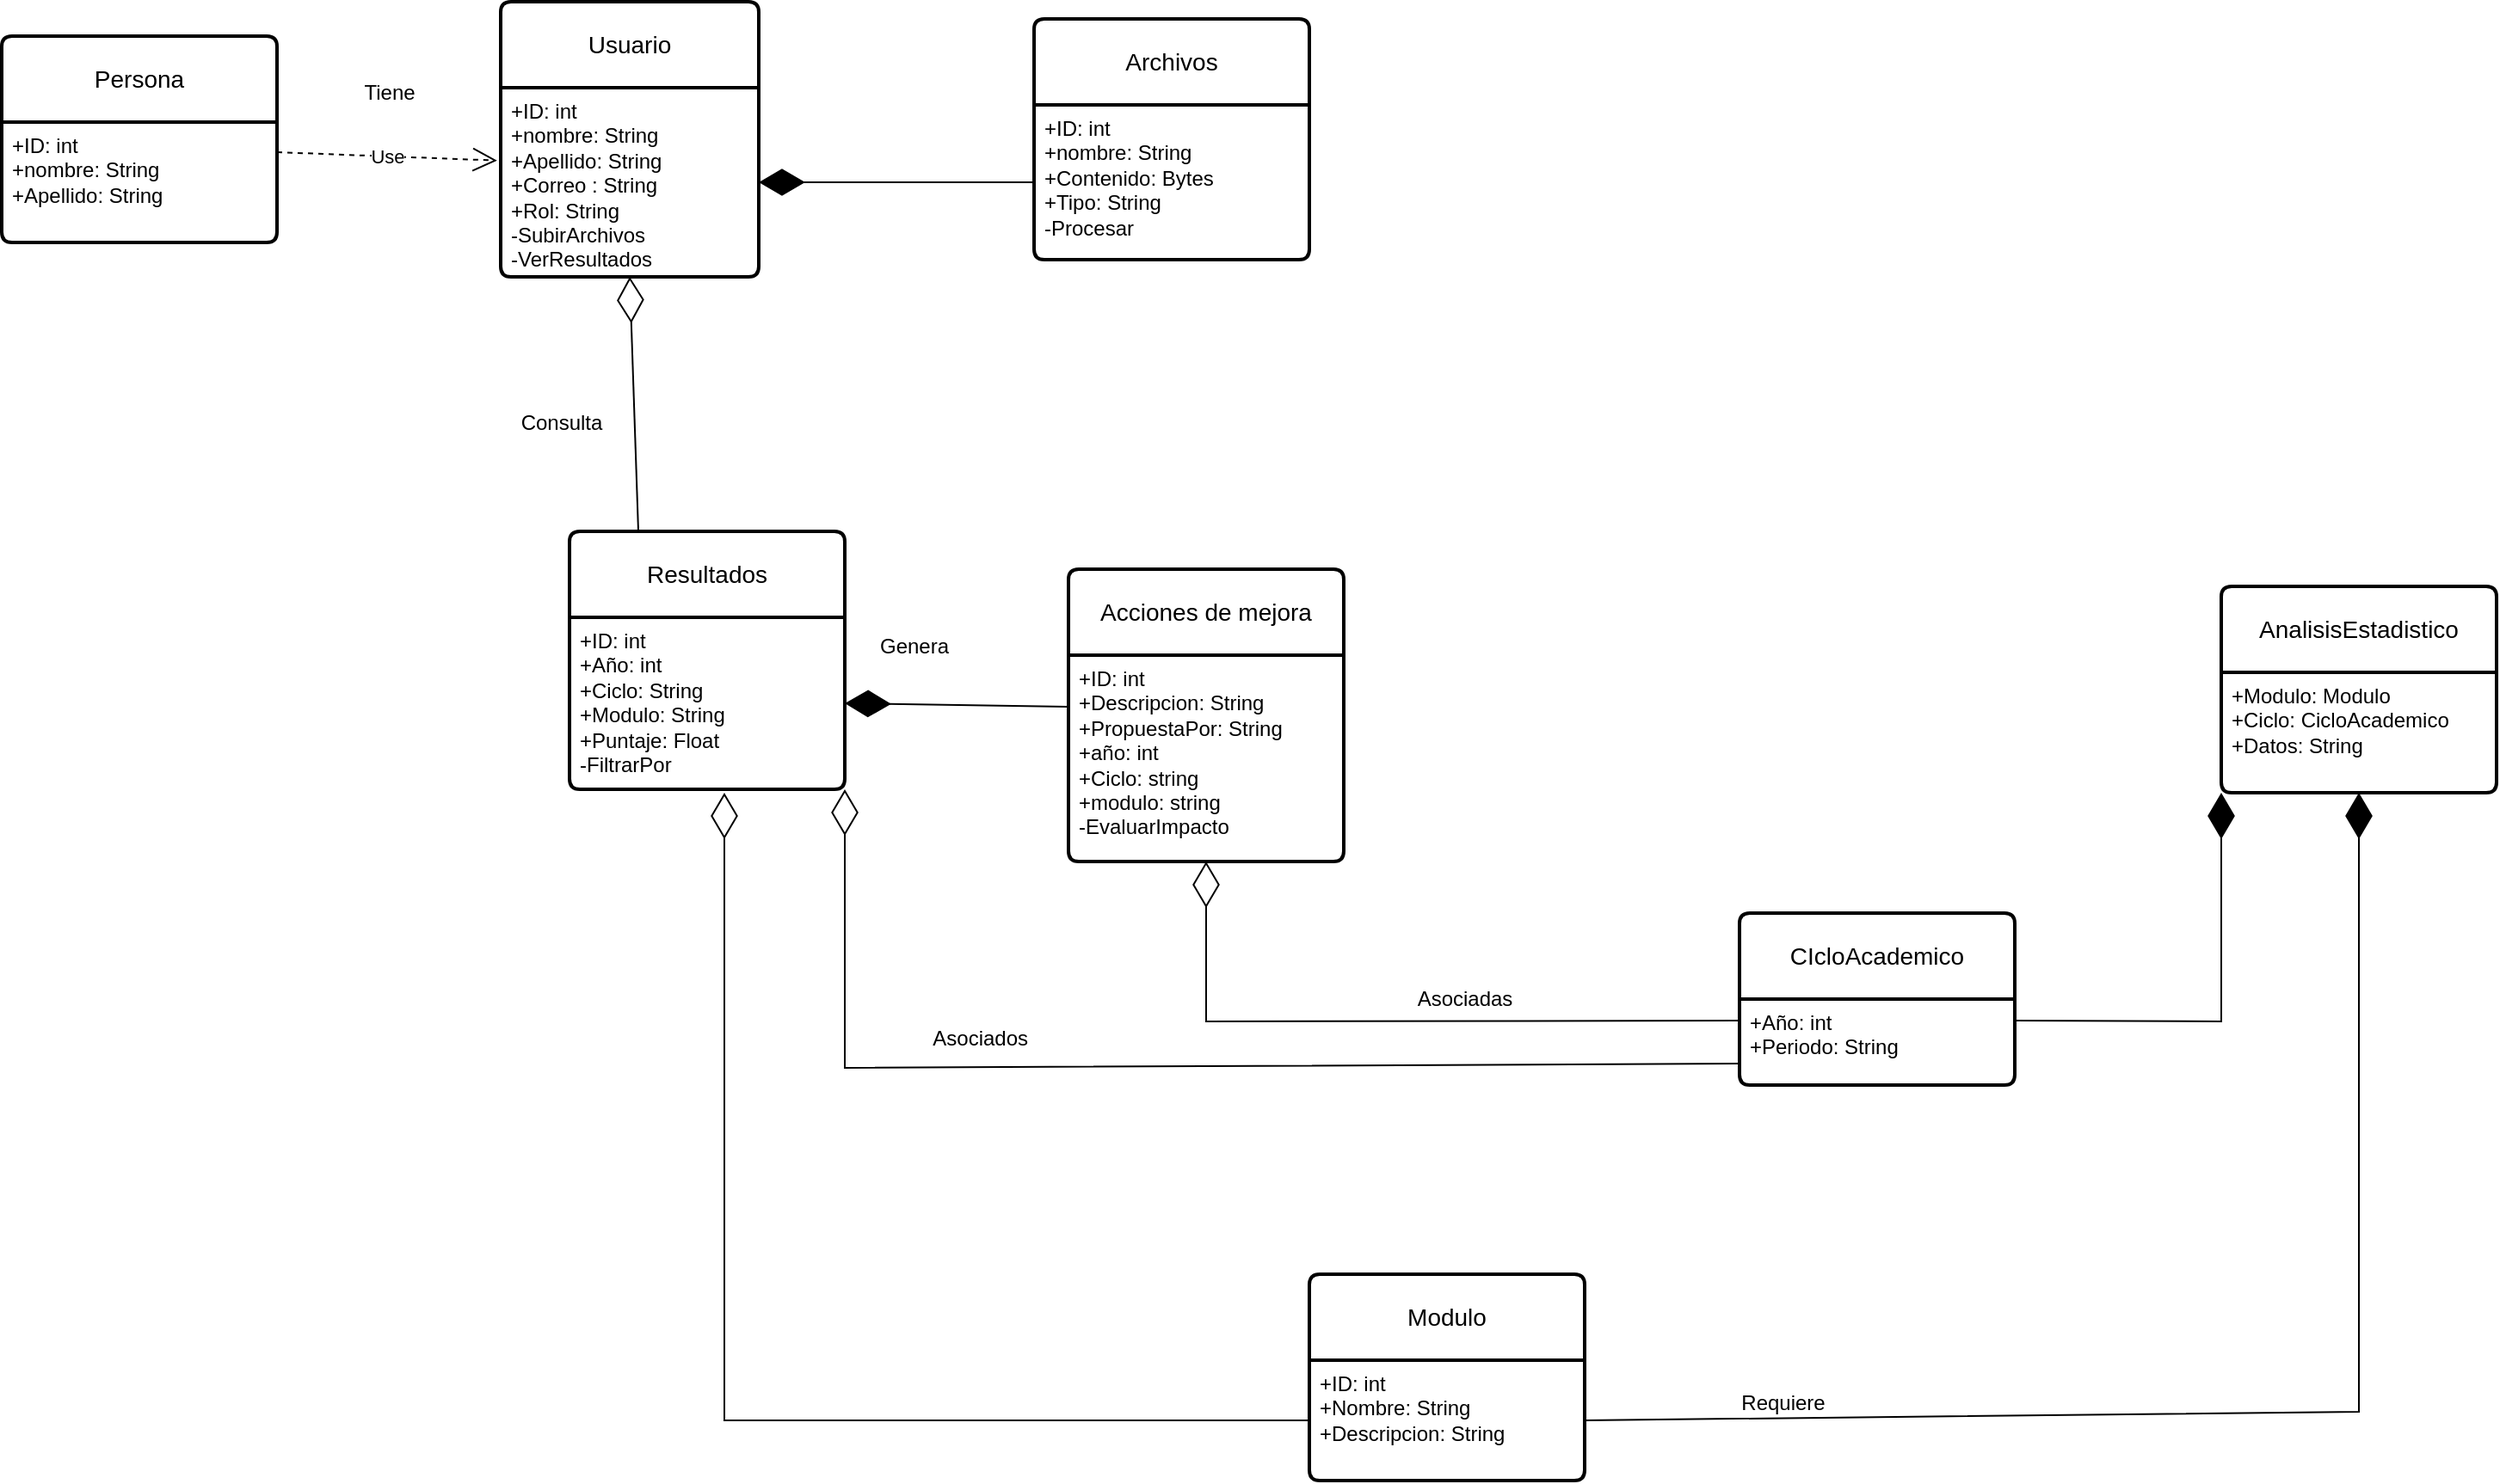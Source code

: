 <mxfile version="27.0.9">
  <diagram id="C5RBs43oDa-KdzZeNtuy" name="Page-1">
    <mxGraphModel grid="1" page="1" gridSize="10" guides="1" tooltips="1" connect="1" arrows="1" fold="1" pageScale="1" pageWidth="827" pageHeight="1169" math="0" shadow="0">
      <root>
        <mxCell id="WIyWlLk6GJQsqaUBKTNV-0" />
        <mxCell id="WIyWlLk6GJQsqaUBKTNV-1" parent="WIyWlLk6GJQsqaUBKTNV-0" />
        <mxCell id="IKT9y48lWkDk8ErgsM7a-4" value="Usuario" style="swimlane;childLayout=stackLayout;horizontal=1;startSize=50;horizontalStack=0;rounded=1;fontSize=14;fontStyle=0;strokeWidth=2;resizeParent=0;resizeLast=1;shadow=0;dashed=0;align=center;arcSize=4;whiteSpace=wrap;html=1;" vertex="1" parent="WIyWlLk6GJQsqaUBKTNV-1">
          <mxGeometry x="270" y="730" width="150" height="160" as="geometry">
            <mxRectangle x="40" y="200" width="90" height="50" as="alternateBounds" />
          </mxGeometry>
        </mxCell>
        <mxCell id="IKT9y48lWkDk8ErgsM7a-5" value="+ID: int&lt;div&gt;+nombre: String&lt;/div&gt;&lt;div&gt;+Apellido: String&lt;/div&gt;&lt;div&gt;+Correo : String&lt;/div&gt;&lt;div&gt;+Rol: String&lt;/div&gt;&lt;div&gt;-SubirArchivos&lt;/div&gt;&lt;div&gt;-VerResultados&lt;/div&gt;" style="align=left;strokeColor=none;fillColor=none;spacingLeft=4;spacingRight=4;fontSize=12;verticalAlign=top;resizable=0;rotatable=0;part=1;html=1;whiteSpace=wrap;" vertex="1" parent="IKT9y48lWkDk8ErgsM7a-4">
          <mxGeometry y="50" width="150" height="110" as="geometry" />
        </mxCell>
        <mxCell id="IKT9y48lWkDk8ErgsM7a-6" value="Archivos" style="swimlane;childLayout=stackLayout;horizontal=1;startSize=50;horizontalStack=0;rounded=1;fontSize=14;fontStyle=0;strokeWidth=2;resizeParent=0;resizeLast=1;shadow=0;dashed=0;align=center;arcSize=4;whiteSpace=wrap;html=1;" vertex="1" parent="WIyWlLk6GJQsqaUBKTNV-1">
          <mxGeometry x="580" y="740" width="160" height="140" as="geometry">
            <mxRectangle x="430" y="220" width="90" height="50" as="alternateBounds" />
          </mxGeometry>
        </mxCell>
        <mxCell id="IKT9y48lWkDk8ErgsM7a-7" value="+ID: int&lt;div&gt;+nombre: String&lt;/div&gt;&lt;div&gt;+Contenido: Bytes&lt;/div&gt;&lt;div&gt;+Tipo: String&lt;/div&gt;&lt;div&gt;-Procesar&lt;/div&gt;" style="align=left;strokeColor=none;fillColor=none;spacingLeft=4;spacingRight=4;fontSize=12;verticalAlign=top;resizable=0;rotatable=0;part=1;html=1;whiteSpace=wrap;" vertex="1" parent="IKT9y48lWkDk8ErgsM7a-6">
          <mxGeometry y="50" width="160" height="90" as="geometry" />
        </mxCell>
        <mxCell id="IKT9y48lWkDk8ErgsM7a-15" value="Resultados" style="swimlane;childLayout=stackLayout;horizontal=1;startSize=50;horizontalStack=0;rounded=1;fontSize=14;fontStyle=0;strokeWidth=2;resizeParent=0;resizeLast=1;shadow=0;dashed=0;align=center;arcSize=4;whiteSpace=wrap;html=1;" vertex="1" parent="WIyWlLk6GJQsqaUBKTNV-1">
          <mxGeometry x="310" y="1038" width="160" height="150" as="geometry">
            <mxRectangle x="110" y="880" width="110" height="50" as="alternateBounds" />
          </mxGeometry>
        </mxCell>
        <mxCell id="IKT9y48lWkDk8ErgsM7a-16" value="+ID: int&lt;div&gt;+Año: int&lt;/div&gt;&lt;div&gt;+Ciclo: String&lt;/div&gt;&lt;div&gt;+Modulo: String&lt;/div&gt;&lt;div&gt;+Puntaje: Float&lt;/div&gt;&lt;div&gt;-FiltrarPor&lt;/div&gt;" style="align=left;strokeColor=none;fillColor=none;spacingLeft=4;spacingRight=4;fontSize=12;verticalAlign=top;resizable=0;rotatable=0;part=1;html=1;whiteSpace=wrap;" vertex="1" parent="IKT9y48lWkDk8ErgsM7a-15">
          <mxGeometry y="50" width="160" height="100" as="geometry" />
        </mxCell>
        <mxCell id="IKT9y48lWkDk8ErgsM7a-17" value="Acciones de mejora" style="swimlane;childLayout=stackLayout;horizontal=1;startSize=50;horizontalStack=0;rounded=1;fontSize=14;fontStyle=0;strokeWidth=2;resizeParent=0;resizeLast=1;shadow=0;dashed=0;align=center;arcSize=4;whiteSpace=wrap;html=1;" vertex="1" parent="WIyWlLk6GJQsqaUBKTNV-1">
          <mxGeometry x="600" y="1060" width="160" height="170" as="geometry">
            <mxRectangle x="390" y="860" width="160" height="50" as="alternateBounds" />
          </mxGeometry>
        </mxCell>
        <mxCell id="IKT9y48lWkDk8ErgsM7a-18" value="+ID: int&lt;div&gt;+Descripcion: String&lt;/div&gt;&lt;div&gt;+PropuestaPor: String&lt;/div&gt;&lt;div&gt;+año: int&lt;/div&gt;&lt;div&gt;+Ciclo: string&lt;/div&gt;&lt;div&gt;+modulo: string&lt;/div&gt;&lt;div&gt;-EvaluarImpacto&lt;/div&gt;" style="align=left;strokeColor=none;fillColor=none;spacingLeft=4;spacingRight=4;fontSize=12;verticalAlign=top;resizable=0;rotatable=0;part=1;html=1;whiteSpace=wrap;" vertex="1" parent="IKT9y48lWkDk8ErgsM7a-17">
          <mxGeometry y="50" width="160" height="120" as="geometry" />
        </mxCell>
        <mxCell id="IKT9y48lWkDk8ErgsM7a-48" value="AnalisisEstadistico" style="swimlane;childLayout=stackLayout;horizontal=1;startSize=50;horizontalStack=0;rounded=1;fontSize=14;fontStyle=0;strokeWidth=2;resizeParent=0;resizeLast=1;shadow=0;dashed=0;align=center;arcSize=4;whiteSpace=wrap;html=1;" vertex="1" parent="WIyWlLk6GJQsqaUBKTNV-1">
          <mxGeometry x="1270" y="1070" width="160" height="120" as="geometry" />
        </mxCell>
        <mxCell id="IKT9y48lWkDk8ErgsM7a-49" value="+Modulo: Modulo&lt;div&gt;+Ciclo: CicloAcademico&lt;/div&gt;&lt;div&gt;+Datos: String&lt;/div&gt;" style="align=left;strokeColor=none;fillColor=none;spacingLeft=4;spacingRight=4;fontSize=12;verticalAlign=top;resizable=0;rotatable=0;part=1;html=1;whiteSpace=wrap;" vertex="1" parent="IKT9y48lWkDk8ErgsM7a-48">
          <mxGeometry y="50" width="160" height="70" as="geometry" />
        </mxCell>
        <mxCell id="IKT9y48lWkDk8ErgsM7a-53" value="CIcloAcademico" style="swimlane;childLayout=stackLayout;horizontal=1;startSize=50;horizontalStack=0;rounded=1;fontSize=14;fontStyle=0;strokeWidth=2;resizeParent=0;resizeLast=1;shadow=0;dashed=0;align=center;arcSize=4;whiteSpace=wrap;html=1;" vertex="1" parent="WIyWlLk6GJQsqaUBKTNV-1">
          <mxGeometry x="990" y="1260" width="160" height="100" as="geometry" />
        </mxCell>
        <mxCell id="IKT9y48lWkDk8ErgsM7a-54" value="+Año: int&lt;div&gt;+Periodo: String&lt;/div&gt;" style="align=left;strokeColor=none;fillColor=none;spacingLeft=4;spacingRight=4;fontSize=12;verticalAlign=top;resizable=0;rotatable=0;part=1;html=1;whiteSpace=wrap;" vertex="1" parent="IKT9y48lWkDk8ErgsM7a-53">
          <mxGeometry y="50" width="160" height="50" as="geometry" />
        </mxCell>
        <mxCell id="IKT9y48lWkDk8ErgsM7a-58" value="Modulo" style="swimlane;childLayout=stackLayout;horizontal=1;startSize=50;horizontalStack=0;rounded=1;fontSize=14;fontStyle=0;strokeWidth=2;resizeParent=0;resizeLast=1;shadow=0;dashed=0;align=center;arcSize=4;whiteSpace=wrap;html=1;" vertex="1" parent="WIyWlLk6GJQsqaUBKTNV-1">
          <mxGeometry x="740" y="1470" width="160" height="120" as="geometry" />
        </mxCell>
        <mxCell id="IKT9y48lWkDk8ErgsM7a-59" value="+ID: int&lt;div&gt;+Nombre: String&lt;/div&gt;&lt;div&gt;+Descripcion: String&lt;/div&gt;" style="align=left;strokeColor=none;fillColor=none;spacingLeft=4;spacingRight=4;fontSize=12;verticalAlign=top;resizable=0;rotatable=0;part=1;html=1;whiteSpace=wrap;" vertex="1" parent="IKT9y48lWkDk8ErgsM7a-58">
          <mxGeometry y="50" width="160" height="70" as="geometry" />
        </mxCell>
        <mxCell id="IKT9y48lWkDk8ErgsM7a-71" value="Consulta" style="text;html=1;align=center;verticalAlign=middle;resizable=0;points=[];autosize=1;strokeColor=none;fillColor=none;" vertex="1" parent="WIyWlLk6GJQsqaUBKTNV-1">
          <mxGeometry x="270" y="960" width="70" height="30" as="geometry" />
        </mxCell>
        <mxCell id="IKT9y48lWkDk8ErgsM7a-72" value="Genera" style="text;html=1;align=center;verticalAlign=middle;resizable=0;points=[];autosize=1;strokeColor=none;fillColor=none;" vertex="1" parent="WIyWlLk6GJQsqaUBKTNV-1">
          <mxGeometry x="480" y="1090" width="60" height="30" as="geometry" />
        </mxCell>
        <mxCell id="IKT9y48lWkDk8ErgsM7a-74" value="Asociados&amp;nbsp;" style="text;html=1;align=center;verticalAlign=middle;resizable=0;points=[];autosize=1;strokeColor=none;fillColor=none;" vertex="1" parent="WIyWlLk6GJQsqaUBKTNV-1">
          <mxGeometry x="510" y="1318" width="80" height="30" as="geometry" />
        </mxCell>
        <mxCell id="IKT9y48lWkDk8ErgsM7a-75" value="Asociadas" style="text;html=1;align=center;verticalAlign=middle;resizable=0;points=[];autosize=1;strokeColor=none;fillColor=none;" vertex="1" parent="WIyWlLk6GJQsqaUBKTNV-1">
          <mxGeometry x="790" y="1295" width="80" height="30" as="geometry" />
        </mxCell>
        <mxCell id="IKT9y48lWkDk8ErgsM7a-78" value="Requiere" style="text;html=1;align=center;verticalAlign=middle;resizable=0;points=[];autosize=1;strokeColor=none;fillColor=none;" vertex="1" parent="WIyWlLk6GJQsqaUBKTNV-1">
          <mxGeometry x="980" y="1530" width="70" height="30" as="geometry" />
        </mxCell>
        <mxCell id="IKT9y48lWkDk8ErgsM7a-79" value="Persona" style="swimlane;childLayout=stackLayout;horizontal=1;startSize=50;horizontalStack=0;rounded=1;fontSize=14;fontStyle=0;strokeWidth=2;resizeParent=0;resizeLast=1;shadow=0;dashed=0;align=center;arcSize=4;whiteSpace=wrap;html=1;" vertex="1" parent="WIyWlLk6GJQsqaUBKTNV-1">
          <mxGeometry x="-20" y="750" width="160" height="120" as="geometry" />
        </mxCell>
        <mxCell id="IKT9y48lWkDk8ErgsM7a-80" value="+ID: int&lt;div&gt;+nombre: String&lt;/div&gt;&lt;div&gt;+Apellido: String&lt;/div&gt;&lt;div&gt;&lt;br&gt;&lt;/div&gt;" style="align=left;strokeColor=none;fillColor=none;spacingLeft=4;spacingRight=4;fontSize=12;verticalAlign=top;resizable=0;rotatable=0;part=1;html=1;whiteSpace=wrap;" vertex="1" parent="IKT9y48lWkDk8ErgsM7a-79">
          <mxGeometry y="50" width="160" height="70" as="geometry" />
        </mxCell>
        <mxCell id="IKT9y48lWkDk8ErgsM7a-82" value="Tiene" style="text;html=1;align=center;verticalAlign=middle;resizable=0;points=[];autosize=1;strokeColor=none;fillColor=none;" vertex="1" parent="WIyWlLk6GJQsqaUBKTNV-1">
          <mxGeometry x="180" y="768" width="50" height="30" as="geometry" />
        </mxCell>
        <mxCell id="IKT9y48lWkDk8ErgsM7a-85" value="" style="endArrow=diamondThin;endFill=1;endSize=24;html=1;rounded=0;entryX=1;entryY=0.5;entryDx=0;entryDy=0;exitX=0;exitY=0.5;exitDx=0;exitDy=0;" edge="1" parent="WIyWlLk6GJQsqaUBKTNV-1" source="IKT9y48lWkDk8ErgsM7a-7" target="IKT9y48lWkDk8ErgsM7a-5">
          <mxGeometry width="160" relative="1" as="geometry">
            <mxPoint x="430" y="830" as="sourcePoint" />
            <mxPoint x="590" y="830" as="targetPoint" />
          </mxGeometry>
        </mxCell>
        <mxCell id="IKT9y48lWkDk8ErgsM7a-86" value="" style="endArrow=diamondThin;endFill=1;endSize=24;html=1;rounded=0;entryX=1;entryY=0.5;entryDx=0;entryDy=0;" edge="1" parent="WIyWlLk6GJQsqaUBKTNV-1" target="IKT9y48lWkDk8ErgsM7a-16">
          <mxGeometry width="160" relative="1" as="geometry">
            <mxPoint x="600" y="1140" as="sourcePoint" />
            <mxPoint x="480" y="1160" as="targetPoint" />
          </mxGeometry>
        </mxCell>
        <mxCell id="IKT9y48lWkDk8ErgsM7a-87" value="" style="endArrow=diamondThin;endFill=1;endSize=24;html=1;rounded=0;entryX=0.5;entryY=1;entryDx=0;entryDy=0;exitX=1;exitY=0.5;exitDx=0;exitDy=0;" edge="1" parent="WIyWlLk6GJQsqaUBKTNV-1" source="IKT9y48lWkDk8ErgsM7a-59" target="IKT9y48lWkDk8ErgsM7a-49">
          <mxGeometry width="160" relative="1" as="geometry">
            <mxPoint x="1460" y="1400" as="sourcePoint" />
            <mxPoint x="1300" y="1400" as="targetPoint" />
            <Array as="points">
              <mxPoint x="1350" y="1550" />
            </Array>
          </mxGeometry>
        </mxCell>
        <mxCell id="IKT9y48lWkDk8ErgsM7a-88" value="" style="endArrow=diamondThin;endFill=1;endSize=24;html=1;rounded=0;entryX=0;entryY=1;entryDx=0;entryDy=0;exitX=1;exitY=0.25;exitDx=0;exitDy=0;" edge="1" parent="WIyWlLk6GJQsqaUBKTNV-1" source="IKT9y48lWkDk8ErgsM7a-54" target="IKT9y48lWkDk8ErgsM7a-49">
          <mxGeometry width="160" relative="1" as="geometry">
            <mxPoint x="1640" y="1330" as="sourcePoint" />
            <mxPoint x="1480" y="1330" as="targetPoint" />
            <Array as="points">
              <mxPoint x="1270" y="1323" />
            </Array>
          </mxGeometry>
        </mxCell>
        <mxCell id="IKT9y48lWkDk8ErgsM7a-92" value="" style="endArrow=diamondThin;endFill=0;endSize=24;html=1;rounded=0;entryX=0.5;entryY=1;entryDx=0;entryDy=0;exitX=0;exitY=0.25;exitDx=0;exitDy=0;" edge="1" parent="WIyWlLk6GJQsqaUBKTNV-1" source="IKT9y48lWkDk8ErgsM7a-54" target="IKT9y48lWkDk8ErgsM7a-18">
          <mxGeometry width="160" relative="1" as="geometry">
            <mxPoint x="680" y="1595" as="sourcePoint" />
            <mxPoint x="640" y="1370" as="targetPoint" />
            <Array as="points">
              <mxPoint x="680" y="1323" />
            </Array>
          </mxGeometry>
        </mxCell>
        <mxCell id="IKT9y48lWkDk8ErgsM7a-93" value="" style="endArrow=diamondThin;endFill=0;endSize=24;html=1;rounded=0;entryX=1;entryY=1;entryDx=0;entryDy=0;exitX=0;exitY=0.75;exitDx=0;exitDy=0;" edge="1" parent="WIyWlLk6GJQsqaUBKTNV-1" source="IKT9y48lWkDk8ErgsM7a-54" target="IKT9y48lWkDk8ErgsM7a-16">
          <mxGeometry width="160" relative="1" as="geometry">
            <mxPoint x="360" y="1585" as="sourcePoint" />
            <mxPoint x="320" y="1360" as="targetPoint" />
            <Array as="points">
              <mxPoint x="470" y="1350" />
            </Array>
          </mxGeometry>
        </mxCell>
        <mxCell id="IKT9y48lWkDk8ErgsM7a-94" value="" style="endArrow=diamondThin;endFill=0;endSize=24;html=1;rounded=0;entryX=0;entryY=1;entryDx=0;entryDy=0;exitX=0;exitY=0.5;exitDx=0;exitDy=0;" edge="1" parent="WIyWlLk6GJQsqaUBKTNV-1" source="IKT9y48lWkDk8ErgsM7a-59">
          <mxGeometry width="160" relative="1" as="geometry">
            <mxPoint x="440" y="1415" as="sourcePoint" />
            <mxPoint x="400" y="1190" as="targetPoint" />
            <Array as="points">
              <mxPoint x="400" y="1555" />
            </Array>
          </mxGeometry>
        </mxCell>
        <mxCell id="IKT9y48lWkDk8ErgsM7a-95" value="" style="endArrow=diamondThin;endFill=0;endSize=24;html=1;rounded=0;entryX=0.5;entryY=1;entryDx=0;entryDy=0;exitX=0.25;exitY=0;exitDx=0;exitDy=0;" edge="1" parent="WIyWlLk6GJQsqaUBKTNV-1" source="IKT9y48lWkDk8ErgsM7a-15" target="IKT9y48lWkDk8ErgsM7a-5">
          <mxGeometry width="160" relative="1" as="geometry">
            <mxPoint x="170" y="1385" as="sourcePoint" />
            <mxPoint x="130" y="1160" as="targetPoint" />
            <Array as="points" />
          </mxGeometry>
        </mxCell>
        <mxCell id="IKT9y48lWkDk8ErgsM7a-97" value="Use" style="endArrow=open;endSize=12;dashed=1;html=1;rounded=0;entryX=-0.014;entryY=0.385;entryDx=0;entryDy=0;entryPerimeter=0;exitX=1;exitY=0.25;exitDx=0;exitDy=0;" edge="1" parent="WIyWlLk6GJQsqaUBKTNV-1" source="IKT9y48lWkDk8ErgsM7a-80" target="IKT9y48lWkDk8ErgsM7a-5">
          <mxGeometry width="160" relative="1" as="geometry">
            <mxPoint x="620" y="1120" as="sourcePoint" />
            <mxPoint x="780" y="1120" as="targetPoint" />
          </mxGeometry>
        </mxCell>
      </root>
    </mxGraphModel>
  </diagram>
</mxfile>
